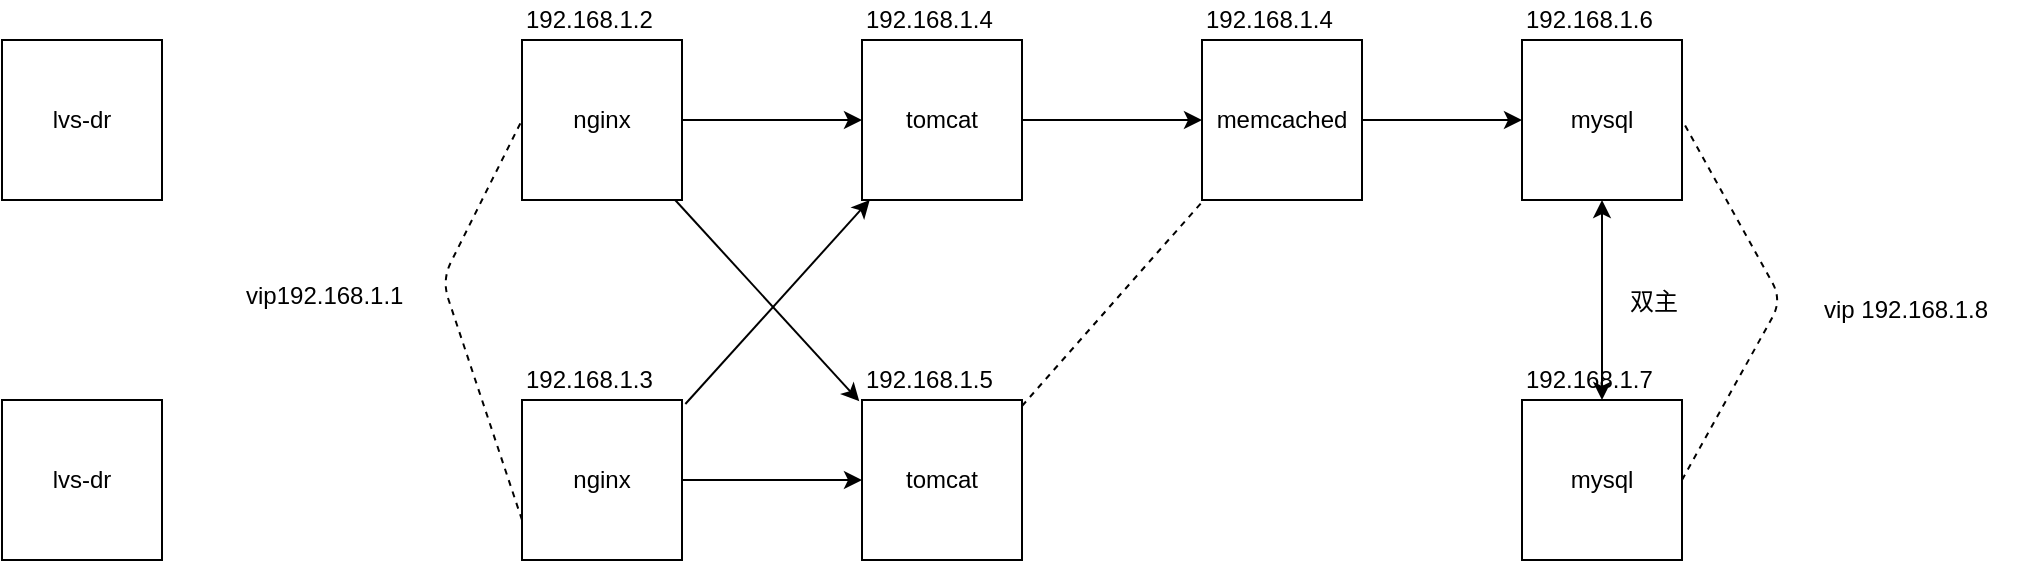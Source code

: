 <mxfile version="11.0.7" type="github"><diagram id="rJskmjGWSlKih9oM87cX" name="Page-1"><mxGraphModel dx="1598" dy="467" grid="1" gridSize="10" guides="1" tooltips="1" connect="1" arrows="1" fold="1" page="1" pageScale="1" pageWidth="827" pageHeight="1169" math="0" shadow="0"><root><mxCell id="0"/><mxCell id="1" parent="0"/><mxCell id="y2zLTApcOj7wIaiOQ2JM-25" style="edgeStyle=orthogonalEdgeStyle;rounded=0;orthogonalLoop=1;jettySize=auto;html=1;exitX=1;exitY=0.5;exitDx=0;exitDy=0;entryX=0.5;entryY=1;entryDx=0;entryDy=0;" edge="1" parent="1" source="y2zLTApcOj7wIaiOQ2JM-1" target="y2zLTApcOj7wIaiOQ2JM-2"><mxGeometry relative="1" as="geometry"/></mxCell><mxCell id="y2zLTApcOj7wIaiOQ2JM-1" value="nginx" style="whiteSpace=wrap;html=1;aspect=fixed;" vertex="1" parent="1"><mxGeometry x="100" y="150" width="80" height="80" as="geometry"/></mxCell><mxCell id="y2zLTApcOj7wIaiOQ2JM-15" value="" style="edgeStyle=orthogonalEdgeStyle;rounded=0;orthogonalLoop=1;jettySize=auto;html=1;entryX=0;entryY=0.5;entryDx=0;entryDy=0;" edge="1" parent="1" source="y2zLTApcOj7wIaiOQ2JM-2" target="y2zLTApcOj7wIaiOQ2JM-3"><mxGeometry relative="1" as="geometry"><mxPoint x="470" y="190" as="targetPoint"/><Array as="points"/></mxGeometry></mxCell><mxCell id="y2zLTApcOj7wIaiOQ2JM-2" value="tomcat" style="whiteSpace=wrap;html=1;aspect=fixed;direction=south;" vertex="1" parent="1"><mxGeometry x="270" y="150" width="80" height="80" as="geometry"/></mxCell><mxCell id="y2zLTApcOj7wIaiOQ2JM-17" style="edgeStyle=orthogonalEdgeStyle;rounded=0;orthogonalLoop=1;jettySize=auto;html=1;entryX=0;entryY=0.5;entryDx=0;entryDy=0;" edge="1" parent="1" source="y2zLTApcOj7wIaiOQ2JM-3" target="y2zLTApcOj7wIaiOQ2JM-4"><mxGeometry relative="1" as="geometry"/></mxCell><mxCell id="y2zLTApcOj7wIaiOQ2JM-3" value="memcached" style="whiteSpace=wrap;html=1;aspect=fixed;" vertex="1" parent="1"><mxGeometry x="440" y="150" width="80" height="80" as="geometry"/></mxCell><mxCell id="y2zLTApcOj7wIaiOQ2JM-4" value="mysql" style="whiteSpace=wrap;html=1;aspect=fixed;" vertex="1" parent="1"><mxGeometry x="600" y="150" width="80" height="80" as="geometry"/></mxCell><mxCell id="y2zLTApcOj7wIaiOQ2JM-12" style="edgeStyle=orthogonalEdgeStyle;rounded=0;orthogonalLoop=1;jettySize=auto;html=1;exitX=1;exitY=0.5;exitDx=0;exitDy=0;" edge="1" parent="1" source="y2zLTApcOj7wIaiOQ2JM-5" target="y2zLTApcOj7wIaiOQ2JM-6"><mxGeometry relative="1" as="geometry"/></mxCell><mxCell id="y2zLTApcOj7wIaiOQ2JM-5" value="nginx" style="whiteSpace=wrap;html=1;aspect=fixed;" vertex="1" parent="1"><mxGeometry x="100" y="330" width="80" height="80" as="geometry"/></mxCell><mxCell id="y2zLTApcOj7wIaiOQ2JM-6" value="tomcat" style="whiteSpace=wrap;html=1;aspect=fixed;" vertex="1" parent="1"><mxGeometry x="270" y="330" width="80" height="80" as="geometry"/></mxCell><mxCell id="y2zLTApcOj7wIaiOQ2JM-8" value="mysql" style="whiteSpace=wrap;html=1;aspect=fixed;" vertex="1" parent="1"><mxGeometry x="600" y="330" width="80" height="80" as="geometry"/></mxCell><mxCell id="y2zLTApcOj7wIaiOQ2JM-9" value="" style="endArrow=none;dashed=1;html=1;entryX=0;entryY=0.5;entryDx=0;entryDy=0;exitX=0;exitY=0.75;exitDx=0;exitDy=0;" edge="1" parent="1" source="y2zLTApcOj7wIaiOQ2JM-5" target="y2zLTApcOj7wIaiOQ2JM-1"><mxGeometry width="50" height="50" relative="1" as="geometry"><mxPoint x="100" y="490" as="sourcePoint"/><mxPoint x="150" y="440" as="targetPoint"/><Array as="points"><mxPoint x="60" y="270"/></Array></mxGeometry></mxCell><mxCell id="y2zLTApcOj7wIaiOQ2JM-10" value="vip192.168.1.1" style="text;html=1;resizable=0;points=[];autosize=1;align=left;verticalAlign=top;spacingTop=-4;" vertex="1" parent="1"><mxGeometry x="-40" y="268" width="90" height="20" as="geometry"/></mxCell><mxCell id="y2zLTApcOj7wIaiOQ2JM-19" value="192.168.1.2&lt;br&gt;" style="text;html=1;resizable=0;points=[];autosize=1;align=left;verticalAlign=top;spacingTop=-4;" vertex="1" parent="1"><mxGeometry x="100" y="130" width="80" height="20" as="geometry"/></mxCell><mxCell id="y2zLTApcOj7wIaiOQ2JM-20" value="192.168.1.3" style="text;html=1;resizable=0;points=[];autosize=1;align=left;verticalAlign=top;spacingTop=-4;" vertex="1" parent="1"><mxGeometry x="100" y="310" width="80" height="20" as="geometry"/></mxCell><mxCell id="y2zLTApcOj7wIaiOQ2JM-21" value="192.168.1.4&lt;br&gt;" style="text;html=1;resizable=0;points=[];autosize=1;align=left;verticalAlign=top;spacingTop=-4;" vertex="1" parent="1"><mxGeometry x="270" y="130" width="80" height="20" as="geometry"/></mxCell><mxCell id="y2zLTApcOj7wIaiOQ2JM-26" value="&lt;span style=&quot;font-family: &amp;#34;helvetica&amp;#34; , &amp;#34;arial&amp;#34; , sans-serif ; font-size: 0px&quot;&gt;1&lt;/span&gt;" style="text;html=1;resizable=0;points=[];autosize=1;align=left;verticalAlign=top;spacingTop=-4;" vertex="1" parent="1"><mxGeometry x="296" y="310" width="20" height="20" as="geometry"/></mxCell><mxCell id="y2zLTApcOj7wIaiOQ2JM-29" value="192.168.1.5&lt;br&gt;" style="text;html=1;resizable=0;points=[];autosize=1;align=left;verticalAlign=top;spacingTop=-4;" vertex="1" parent="1"><mxGeometry x="270" y="310" width="80" height="20" as="geometry"/></mxCell><mxCell id="y2zLTApcOj7wIaiOQ2JM-37" value="" style="endArrow=none;dashed=1;html=1;" edge="1" parent="1"><mxGeometry width="50" height="50" relative="1" as="geometry"><mxPoint x="350" y="333" as="sourcePoint"/><mxPoint x="440" y="231" as="targetPoint"/><Array as="points"/></mxGeometry></mxCell><mxCell id="y2zLTApcOj7wIaiOQ2JM-39" value="" style="endArrow=classic;html=1;entryX=-0.017;entryY=1.033;entryDx=0;entryDy=0;entryPerimeter=0;" edge="1" parent="1" source="y2zLTApcOj7wIaiOQ2JM-1" target="y2zLTApcOj7wIaiOQ2JM-29"><mxGeometry width="50" height="50" relative="1" as="geometry"><mxPoint x="190" y="303" as="sourcePoint"/><mxPoint x="240" y="253" as="targetPoint"/><Array as="points"/></mxGeometry></mxCell><mxCell id="y2zLTApcOj7wIaiOQ2JM-43" value="" style="endArrow=classic;startArrow=classic;html=1;entryX=0.5;entryY=1;entryDx=0;entryDy=0;exitX=0.5;exitY=0;exitDx=0;exitDy=0;" edge="1" parent="1" source="y2zLTApcOj7wIaiOQ2JM-8" target="y2zLTApcOj7wIaiOQ2JM-4"><mxGeometry width="50" height="50" relative="1" as="geometry"><mxPoint x="615" y="305" as="sourcePoint"/><mxPoint x="665" y="255" as="targetPoint"/></mxGeometry></mxCell><mxCell id="y2zLTApcOj7wIaiOQ2JM-44" value="双主" style="text;html=1;resizable=0;points=[];autosize=1;align=left;verticalAlign=top;spacingTop=-4;" vertex="1" parent="1"><mxGeometry x="652" y="271" width="40" height="20" as="geometry"/></mxCell><mxCell id="y2zLTApcOj7wIaiOQ2JM-45" value="" style="endArrow=none;dashed=1;html=1;entryX=1;entryY=0.5;entryDx=0;entryDy=0;exitX=1;exitY=0.5;exitDx=0;exitDy=0;" edge="1" parent="1" source="y2zLTApcOj7wIaiOQ2JM-8" target="y2zLTApcOj7wIaiOQ2JM-4"><mxGeometry width="50" height="50" relative="1" as="geometry"><mxPoint x="720" y="296" as="sourcePoint"/><mxPoint x="770" y="246" as="targetPoint"/><Array as="points"><mxPoint x="730" y="280"/></Array></mxGeometry></mxCell><mxCell id="y2zLTApcOj7wIaiOQ2JM-47" value="lvs-dr" style="whiteSpace=wrap;html=1;aspect=fixed;" vertex="1" parent="1"><mxGeometry x="-160" y="150" width="80" height="80" as="geometry"/></mxCell><mxCell id="y2zLTApcOj7wIaiOQ2JM-48" value="" style="endArrow=classic;html=1;exitX=1.021;exitY=1.1;exitDx=0;exitDy=0;exitPerimeter=0;" edge="1" parent="1" source="y2zLTApcOj7wIaiOQ2JM-20" target="y2zLTApcOj7wIaiOQ2JM-2"><mxGeometry width="50" height="50" relative="1" as="geometry"><mxPoint x="210" y="296" as="sourcePoint"/><mxPoint x="250" y="246" as="targetPoint"/></mxGeometry></mxCell><mxCell id="y2zLTApcOj7wIaiOQ2JM-49" value="192.168.1.4&lt;br&gt;" style="text;html=1;resizable=0;points=[];autosize=1;align=left;verticalAlign=top;spacingTop=-4;" vertex="1" parent="1"><mxGeometry x="440" y="130" width="80" height="20" as="geometry"/></mxCell><mxCell id="y2zLTApcOj7wIaiOQ2JM-52" value="192.168.1.6" style="text;html=1;resizable=0;points=[];autosize=1;align=left;verticalAlign=top;spacingTop=-4;" vertex="1" parent="1"><mxGeometry x="600" y="130" width="80" height="20" as="geometry"/></mxCell><mxCell id="y2zLTApcOj7wIaiOQ2JM-53" value="192.168.1.7" style="text;html=1;resizable=0;points=[];autosize=1;align=left;verticalAlign=top;spacingTop=-4;" vertex="1" parent="1"><mxGeometry x="600" y="310" width="80" height="20" as="geometry"/></mxCell><mxCell id="y2zLTApcOj7wIaiOQ2JM-54" value="vip 192.168.1.8&lt;br&gt;" style="text;html=1;resizable=0;points=[];autosize=1;align=left;verticalAlign=top;spacingTop=-4;" vertex="1" parent="1"><mxGeometry x="749" y="275" width="100" height="20" as="geometry"/></mxCell><mxCell id="y2zLTApcOj7wIaiOQ2JM-55" value="lvs-dr" style="whiteSpace=wrap;html=1;aspect=fixed;" vertex="1" parent="1"><mxGeometry x="-160" y="330" width="80" height="80" as="geometry"/></mxCell></root></mxGraphModel></diagram></mxfile>